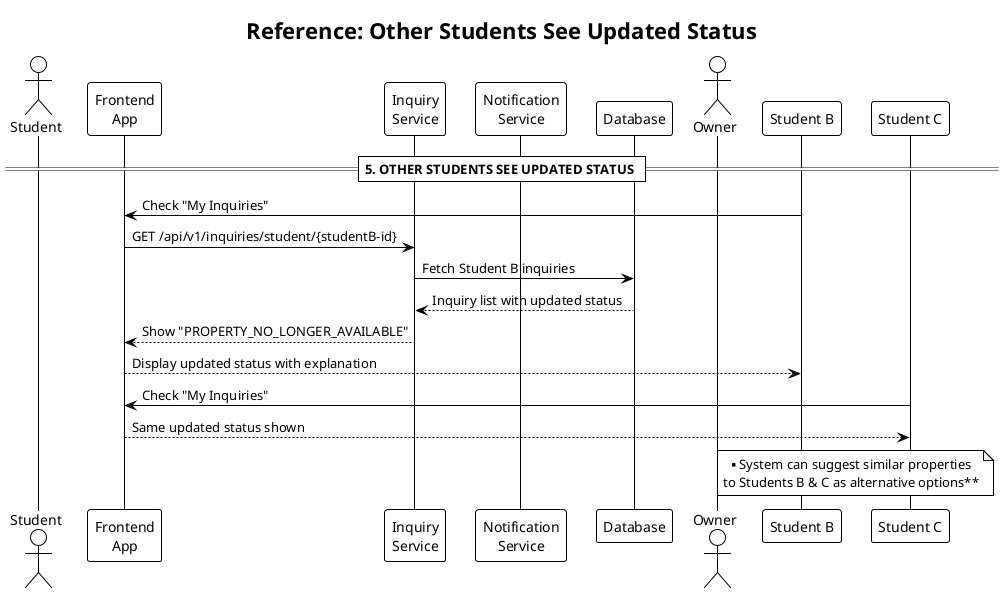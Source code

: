 @startuml
title "Reference: Other Students See Updated Status"

!theme plain

' Main Actors and Systems
actor "Student" as Student
participant "Frontend\nApp" as Frontend
participant "Inquiry\nService" as InquiryService
participant "Notification\nService" as NotificationService
participant "Database" as DB
actor "Owner" as Owner
participant "Student B" as StudentB
participant "Student C" as StudentC

== 5. OTHER STUDENTS SEE UPDATED STATUS ==

StudentB -> Frontend: Check "My Inquiries"
Frontend -> InquiryService: GET /api/v1/inquiries/student/{studentB-id}
InquiryService -> DB: Fetch Student B inquiries
DB --> InquiryService: Inquiry list with updated status
InquiryService --> Frontend: Show "PROPERTY_NO_LONGER_AVAILABLE"
Frontend --> StudentB: Display updated status with explanation

StudentC -> Frontend: Check "My Inquiries"
Frontend --> StudentC: Same updated status shown

note over StudentB, StudentC
  **System can suggest similar properties
  to Students B & C as alternative options**
end note

@enduml 